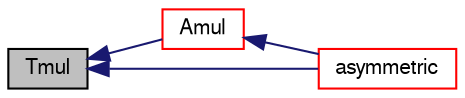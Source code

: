 digraph "Tmul"
{
  bgcolor="transparent";
  edge [fontname="FreeSans",fontsize="10",labelfontname="FreeSans",labelfontsize="10"];
  node [fontname="FreeSans",fontsize="10",shape=record];
  rankdir="LR";
  Node1045 [label="Tmul",height=0.2,width=0.4,color="black", fillcolor="grey75", style="filled", fontcolor="black"];
  Node1045 -> Node1046 [dir="back",color="midnightblue",fontsize="10",style="solid",fontname="FreeSans"];
  Node1046 [label="Amul",height=0.2,width=0.4,color="red",URL="$a26790.html#a0ae6a36cacfe73d022cc0ce2dba2badc",tooltip="Matrix multiplication. "];
  Node1046 -> Node1048 [dir="back",color="midnightblue",fontsize="10",style="solid",fontname="FreeSans"];
  Node1048 [label="asymmetric",height=0.2,width=0.4,color="red",URL="$a26790.html#aff45003a4c4226b1f6f4e5e24d382e03"];
  Node1045 -> Node1048 [dir="back",color="midnightblue",fontsize="10",style="solid",fontname="FreeSans"];
}
